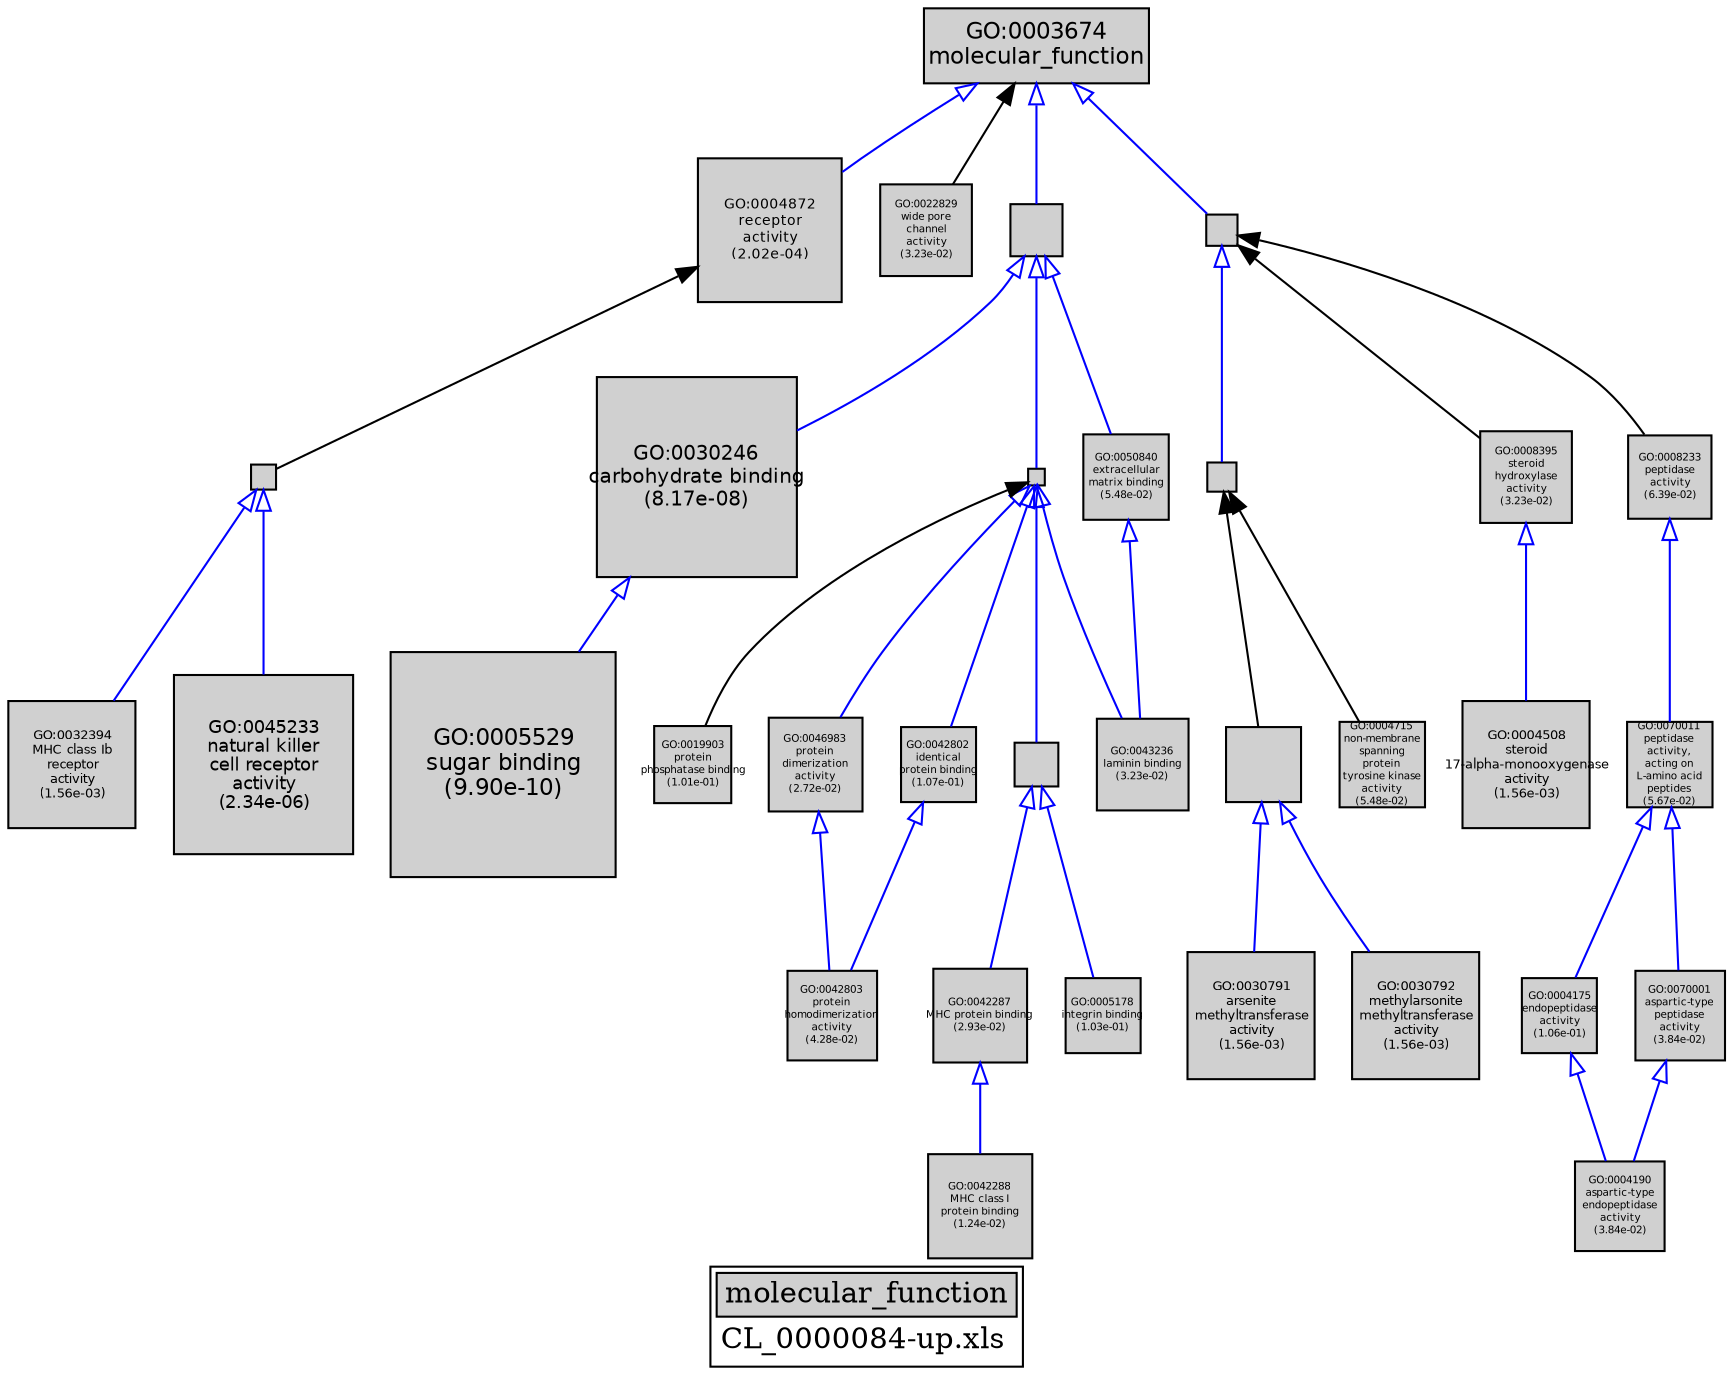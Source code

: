 digraph "molecular_function" {
graph [ bgcolor = "#FFFFFF", label = <<TABLE COLOR="black" BGCOLOR="white"><TR><TD COLSPAN="2" BGCOLOR="#D0D0D0"><FONT COLOR="black">molecular_function</FONT></TD></TR><TR><TD BORDER="0">CL_0000084-up.xls</TD></TR></TABLE>> ];
node [ fontname = "Helvetica" ];

subgraph "nodes" {

node [ style = "filled", fixedsize = "true", width = 1, shape = "box", fontsize = 9, fillcolor = "#D0D0D0", fontcolor = "black", color = "black" ];

"GO:0050840" [ URL = "#GO:0050840", label = <<TABLE BORDER="0"><TR><TD>GO:0050840<BR/>extracellular<BR/>matrix binding<BR/>(5.48e-02)</TD></TR></TABLE>>, width = 0.568949427722, shape = "box", fontsize = 5.0, height = 0.568949427722 ];
"GO:0046983" [ URL = "#GO:0046983", label = <<TABLE BORDER="0"><TR><TD>GO:0046983<BR/>protein<BR/>dimerization<BR/>activity<BR/>(2.72e-02)</TD></TR></TABLE>>, width = 0.631862048132, shape = "box", fontsize = 5.0, height = 0.631862048132 ];
"GO:0005102" [ URL = "#GO:0005102", label = "", width = 0.296330782464, shape = "box", height = 0.296330782464 ];
"GO:0042802" [ URL = "#GO:0042802", label = <<TABLE BORDER="0"><TR><TD>GO:0042802<BR/>identical<BR/>protein binding<BR/>(1.07e-01)</TD></TR></TABLE>>, width = 0.501697002298, shape = "box", fontsize = 5.0, height = 0.501697002298 ];
"GO:0008233" [ URL = "#GO:0008233", label = <<TABLE BORDER="0"><TR><TD>GO:0008233<BR/>peptidase<BR/>activity<BR/>(6.39e-02)</TD></TR></TABLE>>, width = 0.554160285122, shape = "box", fontsize = 5.0, height = 0.554160285122 ];
"GO:0032394" [ URL = "#GO:0032394", label = <<TABLE BORDER="0"><TR><TD>GO:0032394<BR/>MHC class Ib<BR/>receptor<BR/>activity<BR/>(1.56e-03)</TD></TR></TABLE>>, width = 0.841458017631, shape = "box", fontsize = 6.05849772694, height = 0.841458017631 ];
"GO:0042288" [ URL = "#GO:0042288", label = <<TABLE BORDER="0"><TR><TD>GO:0042288<BR/>MHC class I<BR/>protein binding<BR/>(1.24e-02)</TD></TR></TABLE>>, width = 0.695666690143, shape = "box", fontsize = 5.00880016903, height = 0.695666690143 ];
"GO:0004872" [ URL = "#GO:0004872", label = <<TABLE BORDER="0"><TR><TD>GO:0004872<BR/>receptor<BR/>activity<BR/>(2.02e-04)</TD></TR></TABLE>>, width = 0.963967390819, shape = "box", fontsize = 6.9405652139, height = 0.963967390819 ];
"GO:0005529" [ URL = "#GO:0005529", label = <<TABLE BORDER="0"><TR><TD>GO:0005529<BR/>sugar binding<BR/>(9.90e-10)</TD></TR></TABLE>>, width = 1.5, shape = "box", fontsize = 10.8, height = 1.5 ];
"GO:0003674" [ URL = "#GO:0003674", label = <<TABLE BORDER="0"><TR><TD>GO:0003674<BR/>molecular_function</TD></TR></TABLE>>, width = 1.5, shape = "box", fontsize = 10.8 ];
"GO:0005178" [ URL = "#GO:0005178", label = <<TABLE BORDER="0"><TR><TD>GO:0005178<BR/>integrin binding<BR/>(1.03e-01)</TD></TR></TABLE>>, width = 0.506016015446, shape = "box", fontsize = 5.0, height = 0.506016015446 ];
"GO:0030246" [ URL = "#GO:0030246", label = <<TABLE BORDER="0"><TR><TD>GO:0030246<BR/>carbohydrate binding<BR/>(8.17e-08)</TD></TR></TABLE>>, width = 1.33165305364, shape = "box", fontsize = 9.58790198618, height = 1.33165305364 ];
"GO:0019903" [ URL = "#GO:0019903", label = <<TABLE BORDER="0"><TR><TD>GO:0019903<BR/>protein<BR/>phosphatase binding<BR/>(1.01e-01)</TD></TR></TABLE>>, width = 0.507493623723, shape = "box", fontsize = 5.0, height = 0.507493623723 ];
"GO:0004715" [ URL = "#GO:0004715", label = <<TABLE BORDER="0"><TR><TD>GO:0004715<BR/>non-membrane<BR/>spanning<BR/>protein<BR/>tyrosine kinase<BR/>activity<BR/>(5.48e-02)</TD></TR></TABLE>>, width = 0.568949427722, shape = "box", fontsize = 5.0, height = 0.568949427722 ];
"GO:0045233" [ URL = "#GO:0045233", label = <<TABLE BORDER="0"><TR><TD>GO:0045233<BR/>natural killer<BR/>cell receptor<BR/>activity<BR/>(2.34e-06)</TD></TR></TABLE>>, width = 1.18781246704, shape = "box", fontsize = 8.55224976267, height = 1.18781246704 ];
"GO:0004888" [ URL = "#GO:0004888", label = "", width = 0.167671110375, shape = "box", height = 0.167671110375 ];
"GO:0030792" [ URL = "#GO:0030792", label = <<TABLE BORDER="0"><TR><TD>GO:0030792<BR/>methylarsonite<BR/>methyltransferase<BR/>activity<BR/>(1.56e-03)</TD></TR></TABLE>>, width = 0.841458017631, shape = "box", fontsize = 6.05849772694, height = 0.841458017631 ];
"GO:0004190" [ URL = "#GO:0004190", label = <<TABLE BORDER="0"><TR><TD>GO:0004190<BR/>aspartic-type<BR/>endopeptidase<BR/>activity<BR/>(3.84e-02)</TD></TR></TABLE>>, width = 0.601843989231, shape = "box", fontsize = 5.0, height = 0.601843989231 ];
"GO:0070001" [ URL = "#GO:0070001", label = <<TABLE BORDER="0"><TR><TD>GO:0070001<BR/>aspartic-type<BR/>peptidase<BR/>activity<BR/>(3.84e-02)</TD></TR></TABLE>>, width = 0.601843989231, shape = "box", fontsize = 5.0, height = 0.601843989231 ];
"GO:0016740" [ URL = "#GO:0016740", label = "", width = 0.200961655986, shape = "box", height = 0.200961655986 ];
"GO:0008757" [ URL = "#GO:0008757", label = "", width = 0.493480155454, shape = "box", height = 0.493480155454 ];
"GO:0022829" [ URL = "#GO:0022829", label = <<TABLE BORDER="0"><TR><TD>GO:0022829<BR/>wide pore<BR/>channel<BR/>activity<BR/>(3.23e-02)</TD></TR></TABLE>>, width = 0.61703457427, shape = "box", fontsize = 5.0, height = 0.61703457427 ];
"GO:0005488" [ URL = "#GO:0005488", label = "", width = 0.341740856852, shape = "box", height = 0.341740856852 ];
"GO:0070011" [ URL = "#GO:0070011", label = <<TABLE BORDER="0"><TR><TD>GO:0070011<BR/>peptidase<BR/>activity,<BR/>acting on<BR/>L-amino acid<BR/>peptides<BR/>(5.67e-02)</TD></TR></TABLE>>, width = 0.565828338449, shape = "box", fontsize = 5.0, height = 0.565828338449 ];
"GO:0042287" [ URL = "#GO:0042287", label = <<TABLE BORDER="0"><TR><TD>GO:0042287<BR/>MHC protein binding<BR/>(2.93e-02)</TD></TR></TABLE>>, width = 0.625606717062, shape = "box", fontsize = 5.0, height = 0.625606717062 ];
"GO:0042803" [ URL = "#GO:0042803", label = <<TABLE BORDER="0"><TR><TD>GO:0042803<BR/>protein<BR/>homodimerization<BR/>activity<BR/>(4.28e-02)</TD></TR></TABLE>>, width = 0.592069283776, shape = "box", fontsize = 5.0, height = 0.592069283776 ];
"GO:0005515" [ URL = "#GO:0005515", label = "", width = 0.114315946802, shape = "box", height = 0.114315946802 ];
"GO:0003824" [ URL = "#GO:0003824", label = "", width = 0.212333140557, shape = "box", height = 0.212333140557 ];
"GO:0030791" [ URL = "#GO:0030791", label = <<TABLE BORDER="0"><TR><TD>GO:0030791<BR/>arsenite<BR/>methyltransferase<BR/>activity<BR/>(1.56e-03)</TD></TR></TABLE>>, width = 0.841458017631, shape = "box", fontsize = 6.05849772694, height = 0.841458017631 ];
"GO:0008395" [ URL = "#GO:0008395", label = <<TABLE BORDER="0"><TR><TD>GO:0008395<BR/>steroid<BR/>hydroxylase<BR/>activity<BR/>(3.23e-02)</TD></TR></TABLE>>, width = 0.61703457427, shape = "box", fontsize = 5.0, height = 0.61703457427 ];
"GO:0004175" [ URL = "#GO:0004175", label = <<TABLE BORDER="0"><TR><TD>GO:0004175<BR/>endopeptidase<BR/>activity<BR/>(1.06e-01)</TD></TR></TABLE>>, width = 0.502055788171, shape = "box", fontsize = 5.0, height = 0.502055788171 ];
"GO:0043236" [ URL = "#GO:0043236", label = <<TABLE BORDER="0"><TR><TD>GO:0043236<BR/>laminin binding<BR/>(3.23e-02)</TD></TR></TABLE>>, width = 0.61703457427, shape = "box", fontsize = 5.0, height = 0.61703457427 ];
"GO:0004508" [ URL = "#GO:0004508", label = <<TABLE BORDER="0"><TR><TD>GO:0004508<BR/>steroid<BR/>17-alpha-monooxygenase<BR/>activity<BR/>(1.56e-03)</TD></TR></TABLE>>, width = 0.841458017631, shape = "box", fontsize = 6.05849772694, height = 0.841458017631 ];
}
subgraph "edges" {


edge [ dir = "back", weight = 1 ];
subgraph "regulates" {


edge [ color = "cyan", arrowtail = "none" ];
subgraph "positive" {


edge [ color = "green", arrowtail = "vee" ];
}
subgraph "negative" {


edge [ color = "red", arrowtail = "tee" ];
}
}
subgraph "part_of" {


edge [ color = "purple", arrowtail = "diamond", weight = 2.5 ];
}
subgraph "is_a" {


edge [ color = "blue", arrowtail = "empty", weight = 5.0 ];
"GO:0005488" -> "GO:0050840";
"GO:0005515" -> "GO:0005102";
"GO:0008757" -> "GO:0030791";
"GO:0046983" -> "GO:0042803";
"GO:0003674" -> "GO:0003824";
"GO:0005515" -> "GO:0046983";
"GO:0004175" -> "GO:0004190";
"GO:0004888" -> "GO:0032394";
"GO:0005488" -> "GO:0005515";
"GO:0070001" -> "GO:0004190";
"GO:0003674" -> "GO:0004872";
"GO:0003674" -> "GO:0005488";
"GO:0008395" -> "GO:0004508";
"GO:0008757" -> "GO:0030792";
"GO:0070011" -> "GO:0070001";
"GO:0003824" -> "GO:0016740";
"GO:0042802" -> "GO:0042803";
"GO:0005515" -> "GO:0042802";
"GO:0005515" -> "GO:0043236";
"GO:0004888" -> "GO:0045233";
"GO:0008233" -> "GO:0070011";
"GO:0042287" -> "GO:0042288";
"GO:0070011" -> "GO:0004175";
"GO:0005488" -> "GO:0030246";
"GO:0030246" -> "GO:0005529";
"GO:0050840" -> "GO:0043236";
"GO:0005102" -> "GO:0042287";
"GO:0005102" -> "GO:0005178";
}
"GO:0004872" -> "GO:0004888";
"GO:0016740" -> "GO:0004715";
"GO:0003674" -> "GO:0022829";
"GO:0003824" -> "GO:0008395";
"GO:0016740" -> "GO:0008757";
"GO:0003824" -> "GO:0008233";
"GO:0005515" -> "GO:0019903";
}
}
